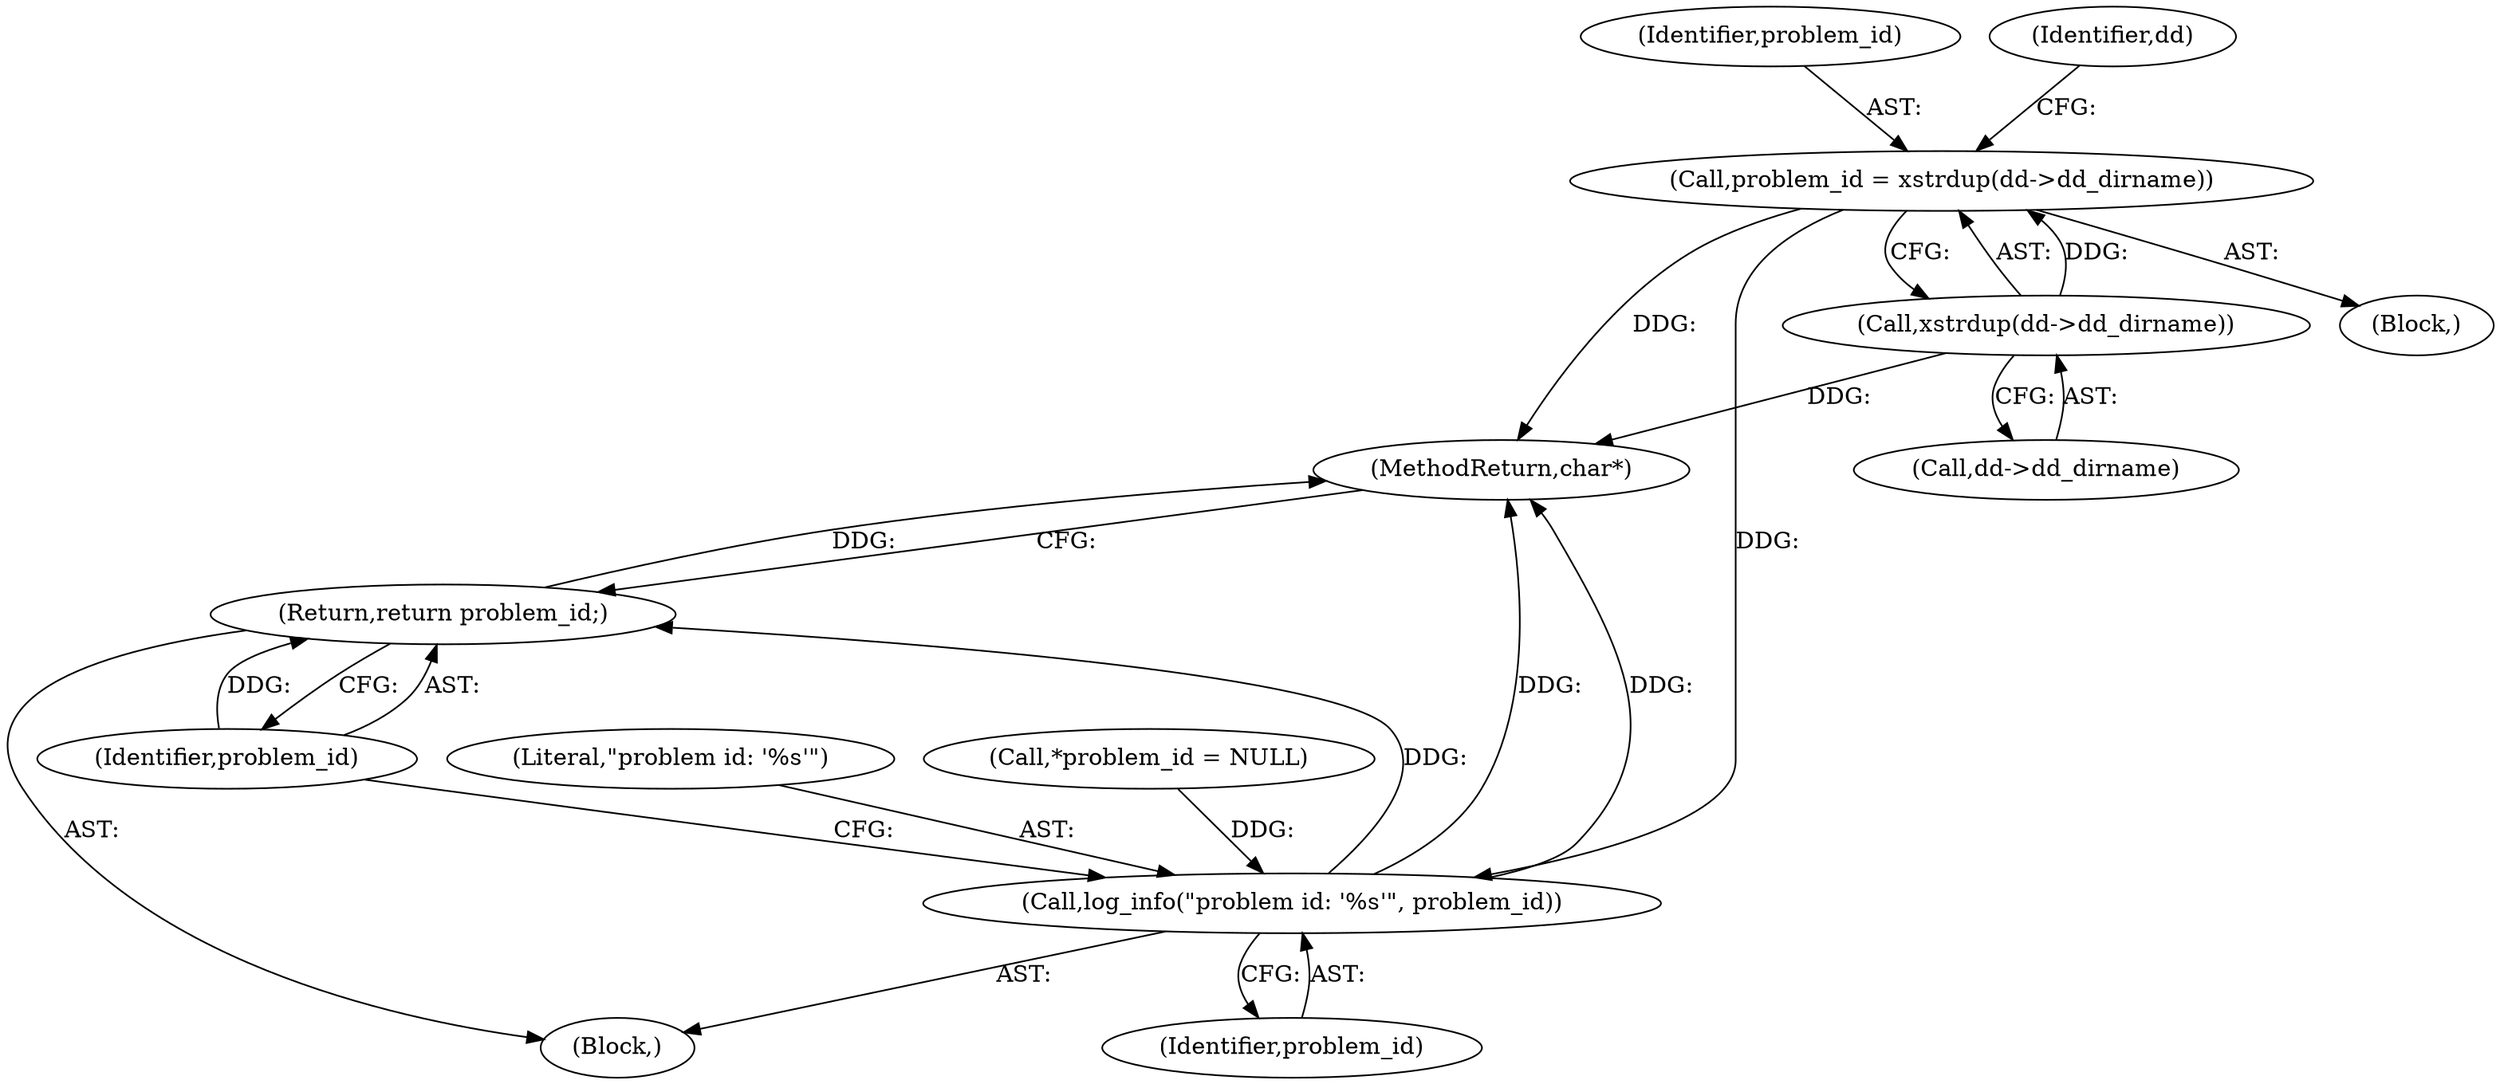 digraph "0_abrt_8939398b82006ba1fec4ed491339fc075f43fc7c_3@API" {
"1000129" [label="(Call,problem_id = xstrdup(dd->dd_dirname))"];
"1000131" [label="(Call,xstrdup(dd->dd_dirname))"];
"1000137" [label="(Call,log_info(\"problem id: '%s'\", problem_id))"];
"1000140" [label="(Return,return problem_id;)"];
"1000102" [label="(Block,)"];
"1000142" [label="(MethodReturn,char*)"];
"1000138" [label="(Literal,\"problem id: '%s'\")"];
"1000141" [label="(Identifier,problem_id)"];
"1000130" [label="(Identifier,problem_id)"];
"1000129" [label="(Call,problem_id = xstrdup(dd->dd_dirname))"];
"1000131" [label="(Call,xstrdup(dd->dd_dirname))"];
"1000139" [label="(Identifier,problem_id)"];
"1000132" [label="(Call,dd->dd_dirname)"];
"1000123" [label="(Call,*problem_id = NULL)"];
"1000128" [label="(Block,)"];
"1000136" [label="(Identifier,dd)"];
"1000137" [label="(Call,log_info(\"problem id: '%s'\", problem_id))"];
"1000140" [label="(Return,return problem_id;)"];
"1000129" -> "1000128"  [label="AST: "];
"1000129" -> "1000131"  [label="CFG: "];
"1000130" -> "1000129"  [label="AST: "];
"1000131" -> "1000129"  [label="AST: "];
"1000136" -> "1000129"  [label="CFG: "];
"1000129" -> "1000142"  [label="DDG: "];
"1000131" -> "1000129"  [label="DDG: "];
"1000129" -> "1000137"  [label="DDG: "];
"1000131" -> "1000132"  [label="CFG: "];
"1000132" -> "1000131"  [label="AST: "];
"1000131" -> "1000142"  [label="DDG: "];
"1000137" -> "1000102"  [label="AST: "];
"1000137" -> "1000139"  [label="CFG: "];
"1000138" -> "1000137"  [label="AST: "];
"1000139" -> "1000137"  [label="AST: "];
"1000141" -> "1000137"  [label="CFG: "];
"1000137" -> "1000142"  [label="DDG: "];
"1000137" -> "1000142"  [label="DDG: "];
"1000123" -> "1000137"  [label="DDG: "];
"1000137" -> "1000140"  [label="DDG: "];
"1000140" -> "1000102"  [label="AST: "];
"1000140" -> "1000141"  [label="CFG: "];
"1000141" -> "1000140"  [label="AST: "];
"1000142" -> "1000140"  [label="CFG: "];
"1000140" -> "1000142"  [label="DDG: "];
"1000141" -> "1000140"  [label="DDG: "];
}
